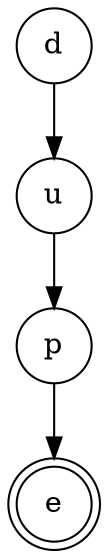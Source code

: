 digraph {   
    node [shape = doublecircle, color = black] e ;
    node [shape = circle];
    node [color= black];
    d -> u -> p -> e;	
}